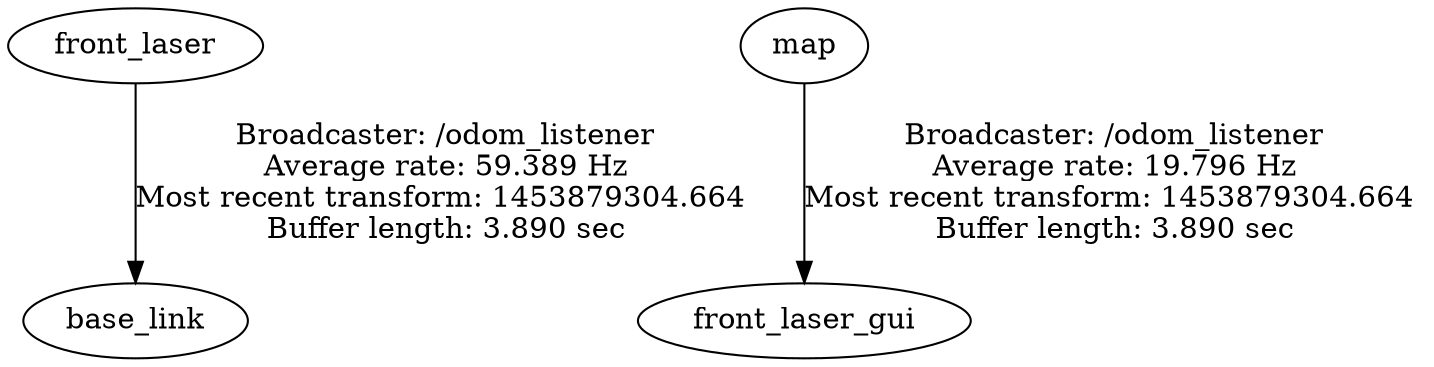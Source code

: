 digraph G {
"front_laser" -> "base_link"[label="Broadcaster: /odom_listener\nAverage rate: 59.389 Hz\nMost recent transform: 1453879304.664 \nBuffer length: 3.890 sec\n"];
"map" -> "front_laser_gui"[label="Broadcaster: /odom_listener\nAverage rate: 19.796 Hz\nMost recent transform: 1453879304.664 \nBuffer length: 3.890 sec\n"];
}
